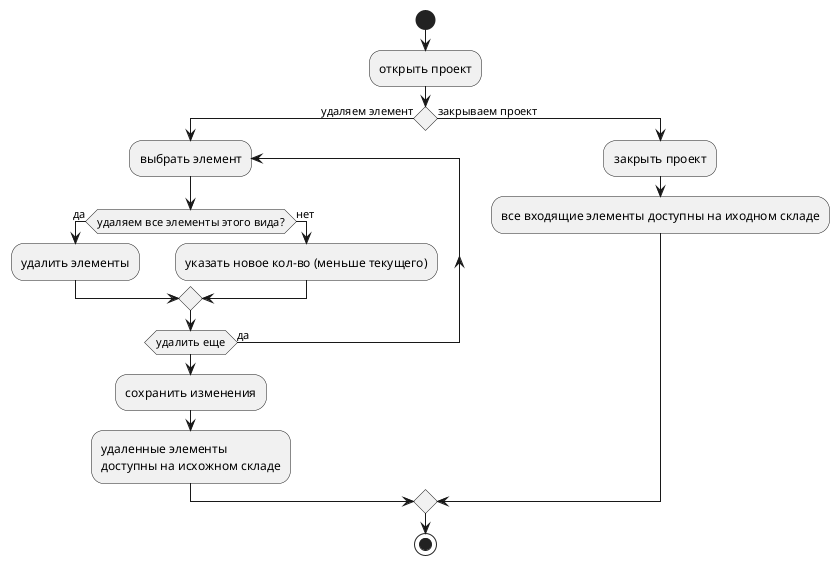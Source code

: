 @startuml Диаграмма состояний
start

:открыть проект;
if() then (удаляем элемент)
repeat :выбрать элемент;

if(удаляем все элементы этого вида?) then (да)
:удалить элементы;
else (нет)
:указать новое кол-во (меньше текущего);
endif

repeat while (удалить еще) is (да)

:сохранить изменения;
:удаленные элементы
доступны на исхожном складе;

else (закрываем проект)
:закрыть проект;
:все входящие элементы доступны на иходном складе;
endif

stop
@enduml